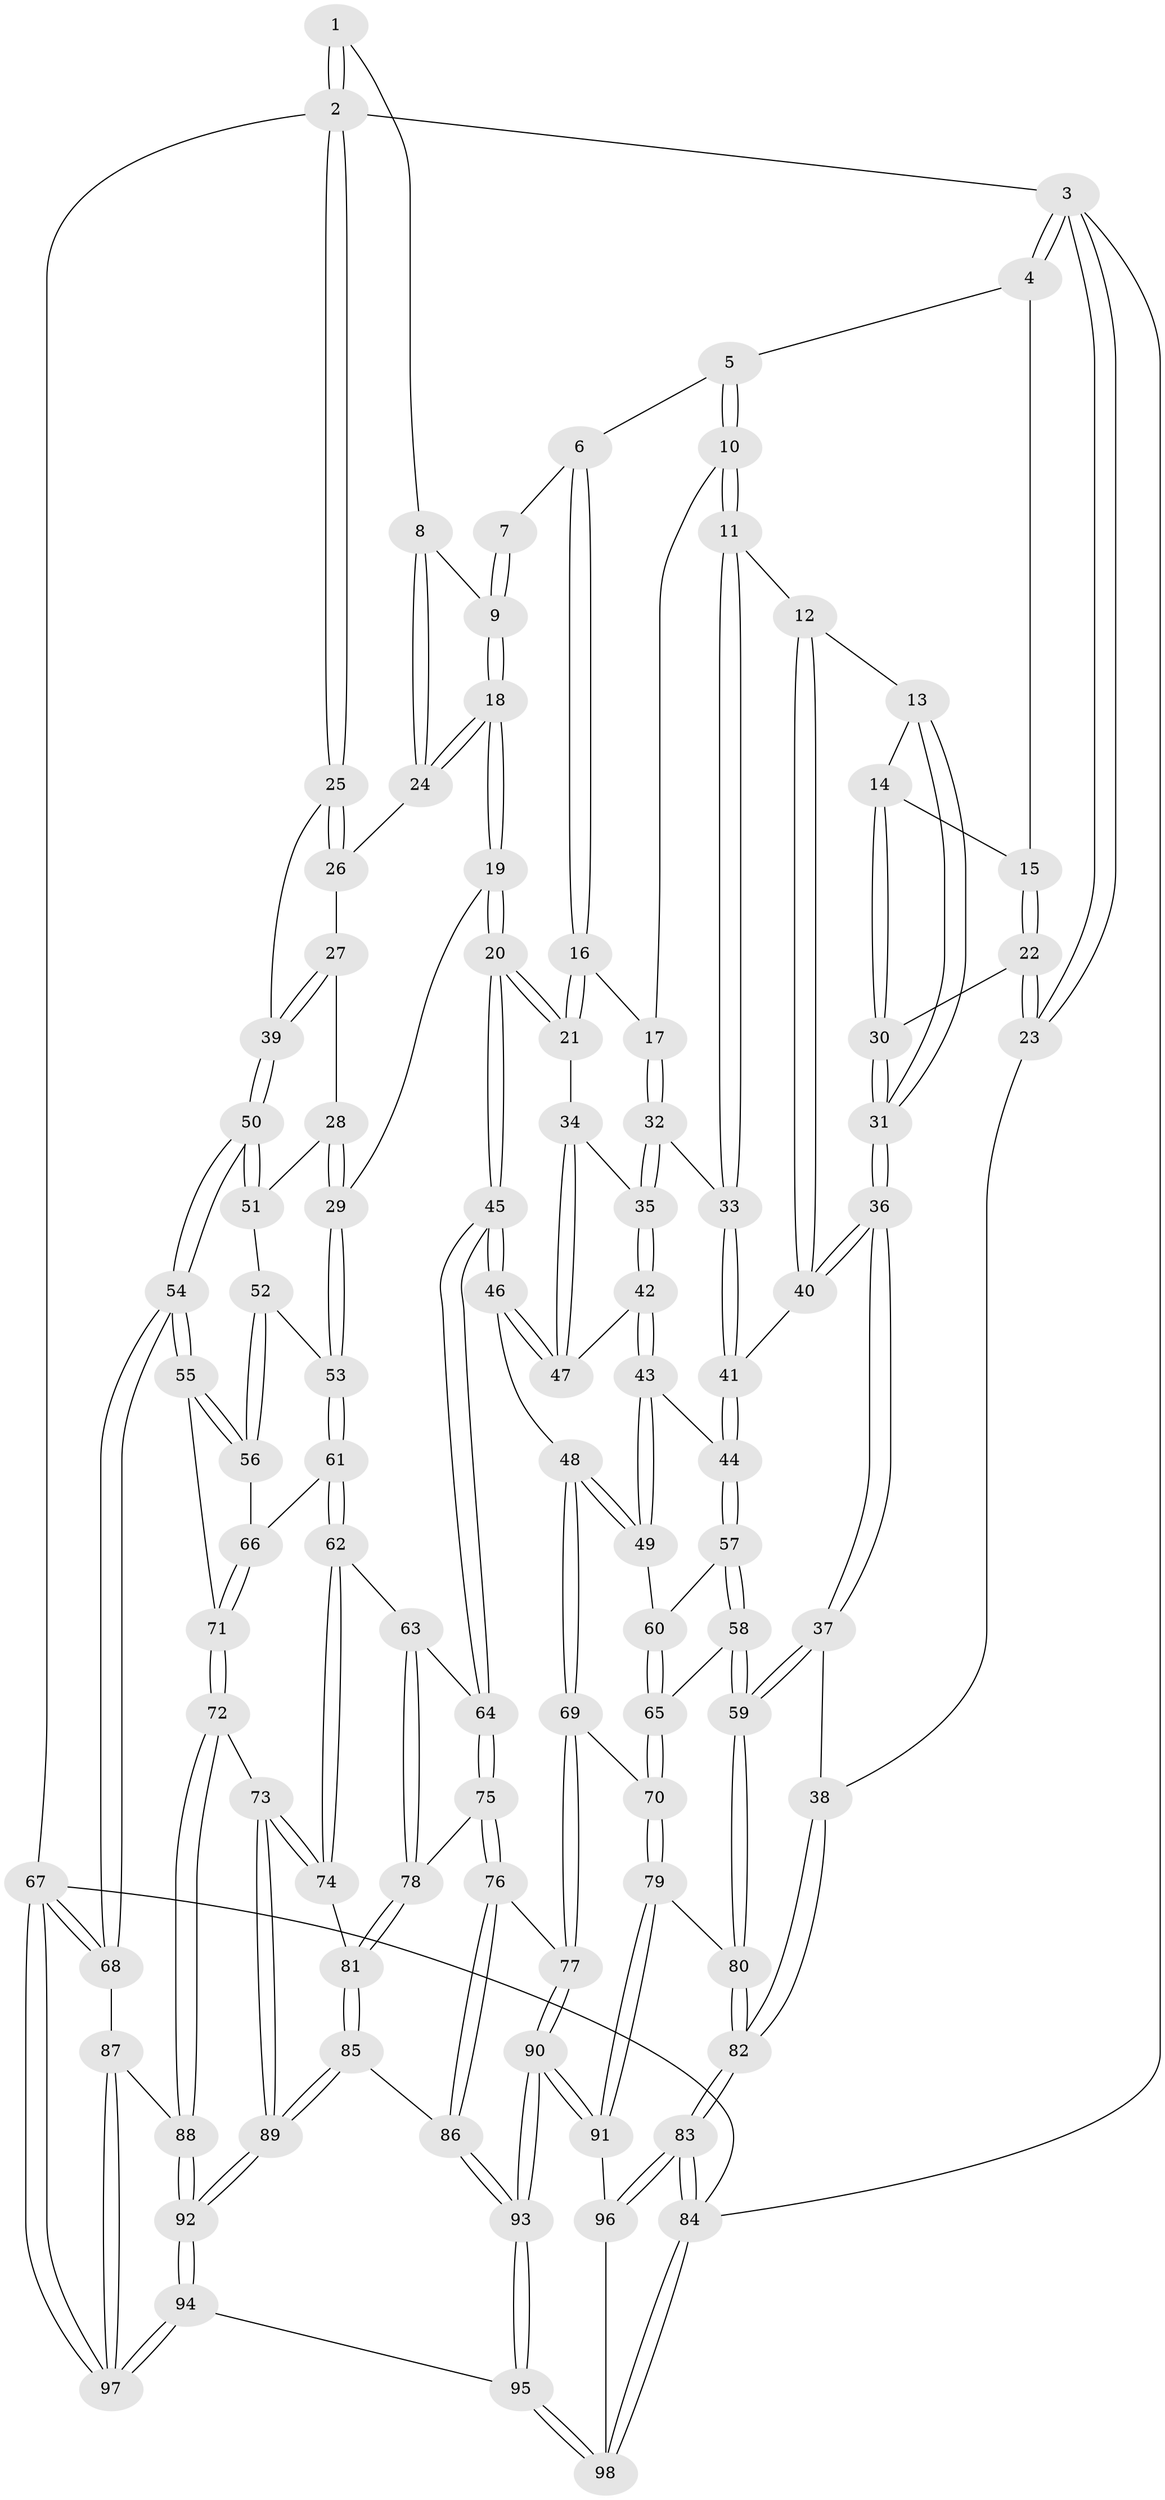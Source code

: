 // Generated by graph-tools (version 1.1) at 2025/11/02/27/25 16:11:59]
// undirected, 98 vertices, 242 edges
graph export_dot {
graph [start="1"]
  node [color=gray90,style=filled];
  1 [pos="+0.9801054531905953+0"];
  2 [pos="+1+0"];
  3 [pos="+0+0"];
  4 [pos="+0.037432692221376046+0"];
  5 [pos="+0.1330297210096874+0"];
  6 [pos="+0.5549295251547124+0"];
  7 [pos="+0.6828856992688888+0"];
  8 [pos="+0.9086819134796639+0.06666907824496458"];
  9 [pos="+0.7605438270801488+0.06749256286667643"];
  10 [pos="+0.25832543563902594+0.12040028458631774"];
  11 [pos="+0.22279775331750262+0.16619020360989212"];
  12 [pos="+0.18486050453475333+0.20118411262900993"];
  13 [pos="+0.11296605810418055+0.17663562096576507"];
  14 [pos="+0.11005278795273443+0.17520357659065833"];
  15 [pos="+0.07375432443331126+0.06542482756649101"];
  16 [pos="+0.5176551503658517+0.10771203331956877"];
  17 [pos="+0.40443681759224054+0.1455309780007876"];
  18 [pos="+0.7550645185272635+0.15516902021599047"];
  19 [pos="+0.6889267604793978+0.29540436365760186"];
  20 [pos="+0.6882940773908285+0.29547023394640504"];
  21 [pos="+0.5520983896790337+0.15802621535940967"];
  22 [pos="+0+0.18997011550108955"];
  23 [pos="+0+0.18404505474854477"];
  24 [pos="+0.9094989427106125+0.08199741315100349"];
  25 [pos="+1+0.19459846647032286"];
  26 [pos="+0.9130001019199796+0.08920828487465154"];
  27 [pos="+0.9180422091830385+0.21676979652298164"];
  28 [pos="+0.8557170356157525+0.26681051626036323"];
  29 [pos="+0.7189891445296517+0.30429147551565955"];
  30 [pos="+0+0.19825980466865223"];
  31 [pos="+0.052369558859814695+0.29174570953988965"];
  32 [pos="+0.37219623282536707+0.2400502923876502"];
  33 [pos="+0.33495010098843264+0.2746601026879782"];
  34 [pos="+0.4745779354768134+0.25305925910902977"];
  35 [pos="+0.4206286926979955+0.3101529356457265"];
  36 [pos="+0.08881851922642814+0.4161160029748954"];
  37 [pos="+0.07815306657900054+0.4305675600584837"];
  38 [pos="+0+0.4346039306649283"];
  39 [pos="+1+0.2438695782700539"];
  40 [pos="+0.1867669475685277+0.3351845902548941"];
  41 [pos="+0.29401303223112757+0.3606308075796402"];
  42 [pos="+0.4201857763470693+0.31714057001646967"];
  43 [pos="+0.38716090637076983+0.3442434824421705"];
  44 [pos="+0.3045335085965566+0.36997158367096367"];
  45 [pos="+0.5977270219632547+0.41869466521236315"];
  46 [pos="+0.5770568787063789+0.4240542200898654"];
  47 [pos="+0.4622556589775804+0.3414125866263639"];
  48 [pos="+0.5270088079021259+0.4497386375159286"];
  49 [pos="+0.4958221863959324+0.4483514725381844"];
  50 [pos="+1+0.3069395163651846"];
  51 [pos="+0.9498868429766082+0.34288158737234525"];
  52 [pos="+0.9406112070513796+0.4030784881688379"];
  53 [pos="+0.8227941851014323+0.4328293936460823"];
  54 [pos="+1+0.5393297553158515"];
  55 [pos="+1+0.5168840429467254"];
  56 [pos="+1+0.48221726292689615"];
  57 [pos="+0.309252400639126+0.381805972121631"];
  58 [pos="+0.28382857081007923+0.5263782445807356"];
  59 [pos="+0.17383690735648194+0.5977617101277763"];
  60 [pos="+0.41876403387047534+0.4574266412611221"];
  61 [pos="+0.8245374682428211+0.4381993459168077"];
  62 [pos="+0.7371107181057129+0.5769121497461465"];
  63 [pos="+0.6444889468814006+0.5045050048167279"];
  64 [pos="+0.6122133133731936+0.458093734131585"];
  65 [pos="+0.35858743910531865+0.5345076474047246"];
  66 [pos="+0.8523251412500483+0.47668682022702147"];
  67 [pos="+1+1"];
  68 [pos="+1+0.7045894632416384"];
  69 [pos="+0.4485159793808897+0.6351092560078717"];
  70 [pos="+0.4295329969863454+0.6301153215270366"];
  71 [pos="+0.8691401095711174+0.555638803456132"];
  72 [pos="+0.8446815743670805+0.6398087149519387"];
  73 [pos="+0.8310805657491611+0.6390754689083818"];
  74 [pos="+0.7413129568811697+0.5857684307205409"];
  75 [pos="+0.5650561683546024+0.6312979404687974"];
  76 [pos="+0.5421358389012951+0.6430923050649846"];
  77 [pos="+0.46678972020666804+0.6578644024647118"];
  78 [pos="+0.6379800034841777+0.6463696846283983"];
  79 [pos="+0.1894934164086212+0.7086874525189745"];
  80 [pos="+0.17096594306664126+0.6774570917409466"];
  81 [pos="+0.6610398633097329+0.6685063924826397"];
  82 [pos="+0+0.691402050765112"];
  83 [pos="+0+1"];
  84 [pos="+0+1"];
  85 [pos="+0.6625445761030625+0.6778126787225678"];
  86 [pos="+0.6124836912664637+0.7312845739354508"];
  87 [pos="+0.9703509058134501+0.7449767887161717"];
  88 [pos="+0.9454742922501245+0.7373718669061944"];
  89 [pos="+0.7247959711364476+0.7222585631968337"];
  90 [pos="+0.4855785500984616+0.9331405222699636"];
  91 [pos="+0.20848196492520096+0.8096846132201199"];
  92 [pos="+0.7363298127519955+0.8391700644960488"];
  93 [pos="+0.5094678910473897+0.9589005586227604"];
  94 [pos="+0.591007644723506+1"];
  95 [pos="+0.5740844293182248+1"];
  96 [pos="+0.19822997022392427+0.8206151166390397"];
  97 [pos="+0.7989039408544132+1"];
  98 [pos="+0.17239631998268368+1"];
  1 -- 2;
  1 -- 2;
  1 -- 8;
  2 -- 3;
  2 -- 25;
  2 -- 25;
  2 -- 67;
  3 -- 4;
  3 -- 4;
  3 -- 23;
  3 -- 23;
  3 -- 84;
  4 -- 5;
  4 -- 15;
  5 -- 6;
  5 -- 10;
  5 -- 10;
  6 -- 7;
  6 -- 16;
  6 -- 16;
  7 -- 9;
  7 -- 9;
  8 -- 9;
  8 -- 24;
  8 -- 24;
  9 -- 18;
  9 -- 18;
  10 -- 11;
  10 -- 11;
  10 -- 17;
  11 -- 12;
  11 -- 33;
  11 -- 33;
  12 -- 13;
  12 -- 40;
  12 -- 40;
  13 -- 14;
  13 -- 31;
  13 -- 31;
  14 -- 15;
  14 -- 30;
  14 -- 30;
  15 -- 22;
  15 -- 22;
  16 -- 17;
  16 -- 21;
  16 -- 21;
  17 -- 32;
  17 -- 32;
  18 -- 19;
  18 -- 19;
  18 -- 24;
  18 -- 24;
  19 -- 20;
  19 -- 20;
  19 -- 29;
  20 -- 21;
  20 -- 21;
  20 -- 45;
  20 -- 45;
  21 -- 34;
  22 -- 23;
  22 -- 23;
  22 -- 30;
  23 -- 38;
  24 -- 26;
  25 -- 26;
  25 -- 26;
  25 -- 39;
  26 -- 27;
  27 -- 28;
  27 -- 39;
  27 -- 39;
  28 -- 29;
  28 -- 29;
  28 -- 51;
  29 -- 53;
  29 -- 53;
  30 -- 31;
  30 -- 31;
  31 -- 36;
  31 -- 36;
  32 -- 33;
  32 -- 35;
  32 -- 35;
  33 -- 41;
  33 -- 41;
  34 -- 35;
  34 -- 47;
  34 -- 47;
  35 -- 42;
  35 -- 42;
  36 -- 37;
  36 -- 37;
  36 -- 40;
  36 -- 40;
  37 -- 38;
  37 -- 59;
  37 -- 59;
  38 -- 82;
  38 -- 82;
  39 -- 50;
  39 -- 50;
  40 -- 41;
  41 -- 44;
  41 -- 44;
  42 -- 43;
  42 -- 43;
  42 -- 47;
  43 -- 44;
  43 -- 49;
  43 -- 49;
  44 -- 57;
  44 -- 57;
  45 -- 46;
  45 -- 46;
  45 -- 64;
  45 -- 64;
  46 -- 47;
  46 -- 47;
  46 -- 48;
  48 -- 49;
  48 -- 49;
  48 -- 69;
  48 -- 69;
  49 -- 60;
  50 -- 51;
  50 -- 51;
  50 -- 54;
  50 -- 54;
  51 -- 52;
  52 -- 53;
  52 -- 56;
  52 -- 56;
  53 -- 61;
  53 -- 61;
  54 -- 55;
  54 -- 55;
  54 -- 68;
  54 -- 68;
  55 -- 56;
  55 -- 56;
  55 -- 71;
  56 -- 66;
  57 -- 58;
  57 -- 58;
  57 -- 60;
  58 -- 59;
  58 -- 59;
  58 -- 65;
  59 -- 80;
  59 -- 80;
  60 -- 65;
  60 -- 65;
  61 -- 62;
  61 -- 62;
  61 -- 66;
  62 -- 63;
  62 -- 74;
  62 -- 74;
  63 -- 64;
  63 -- 78;
  63 -- 78;
  64 -- 75;
  64 -- 75;
  65 -- 70;
  65 -- 70;
  66 -- 71;
  66 -- 71;
  67 -- 68;
  67 -- 68;
  67 -- 97;
  67 -- 97;
  67 -- 84;
  68 -- 87;
  69 -- 70;
  69 -- 77;
  69 -- 77;
  70 -- 79;
  70 -- 79;
  71 -- 72;
  71 -- 72;
  72 -- 73;
  72 -- 88;
  72 -- 88;
  73 -- 74;
  73 -- 74;
  73 -- 89;
  73 -- 89;
  74 -- 81;
  75 -- 76;
  75 -- 76;
  75 -- 78;
  76 -- 77;
  76 -- 86;
  76 -- 86;
  77 -- 90;
  77 -- 90;
  78 -- 81;
  78 -- 81;
  79 -- 80;
  79 -- 91;
  79 -- 91;
  80 -- 82;
  80 -- 82;
  81 -- 85;
  81 -- 85;
  82 -- 83;
  82 -- 83;
  83 -- 84;
  83 -- 84;
  83 -- 96;
  83 -- 96;
  84 -- 98;
  84 -- 98;
  85 -- 86;
  85 -- 89;
  85 -- 89;
  86 -- 93;
  86 -- 93;
  87 -- 88;
  87 -- 97;
  87 -- 97;
  88 -- 92;
  88 -- 92;
  89 -- 92;
  89 -- 92;
  90 -- 91;
  90 -- 91;
  90 -- 93;
  90 -- 93;
  91 -- 96;
  92 -- 94;
  92 -- 94;
  93 -- 95;
  93 -- 95;
  94 -- 95;
  94 -- 97;
  94 -- 97;
  95 -- 98;
  95 -- 98;
  96 -- 98;
}
